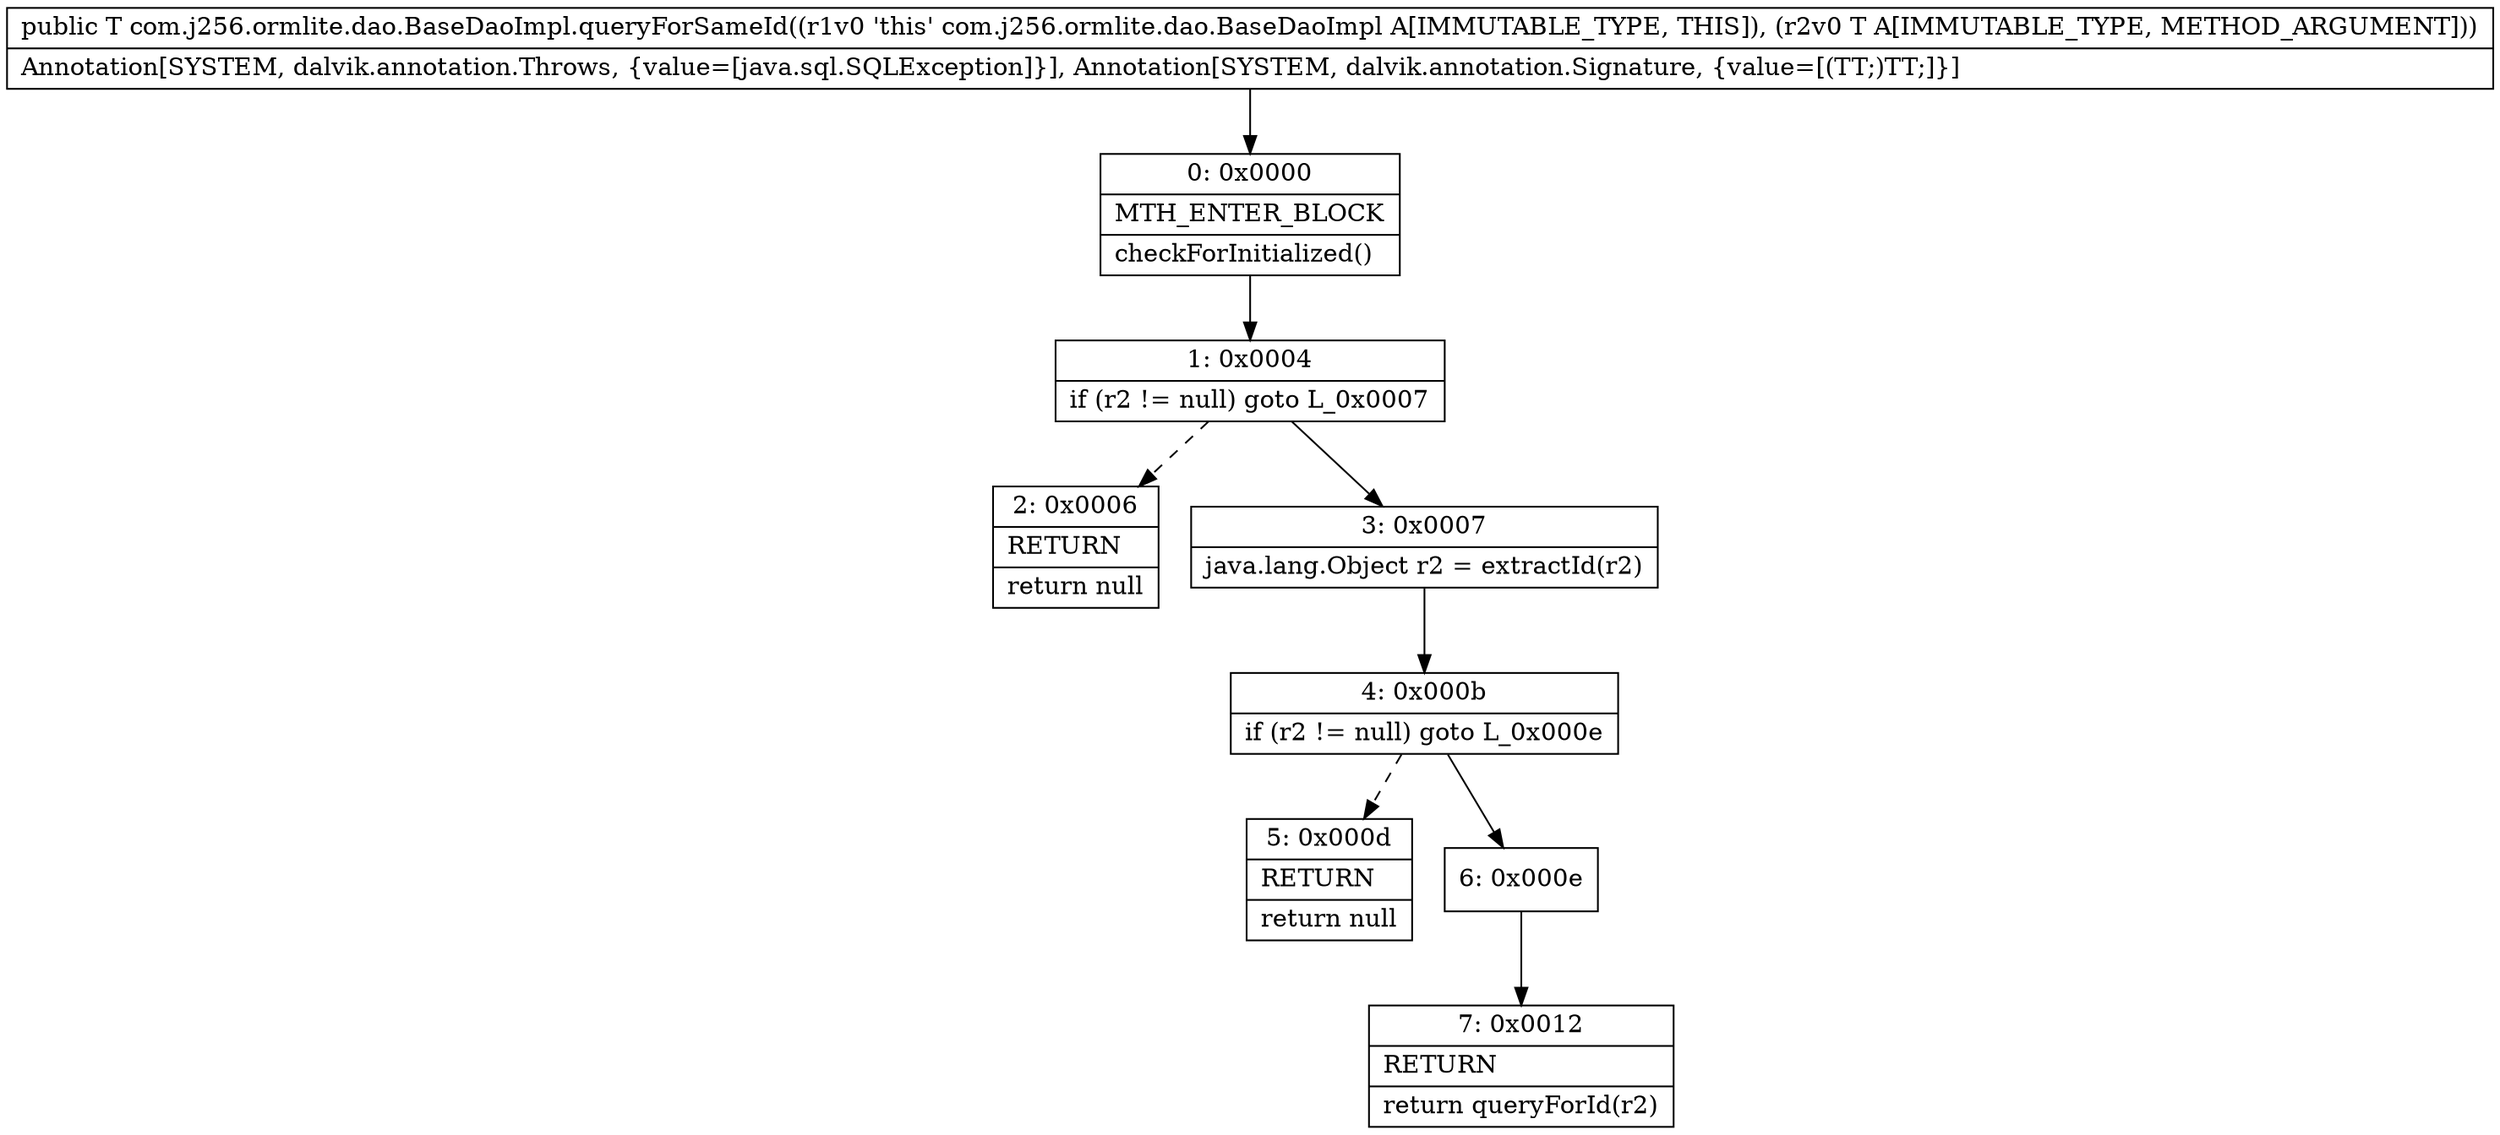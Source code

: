 digraph "CFG forcom.j256.ormlite.dao.BaseDaoImpl.queryForSameId(Ljava\/lang\/Object;)Ljava\/lang\/Object;" {
Node_0 [shape=record,label="{0\:\ 0x0000|MTH_ENTER_BLOCK\l|checkForInitialized()\l}"];
Node_1 [shape=record,label="{1\:\ 0x0004|if (r2 != null) goto L_0x0007\l}"];
Node_2 [shape=record,label="{2\:\ 0x0006|RETURN\l|return null\l}"];
Node_3 [shape=record,label="{3\:\ 0x0007|java.lang.Object r2 = extractId(r2)\l}"];
Node_4 [shape=record,label="{4\:\ 0x000b|if (r2 != null) goto L_0x000e\l}"];
Node_5 [shape=record,label="{5\:\ 0x000d|RETURN\l|return null\l}"];
Node_6 [shape=record,label="{6\:\ 0x000e}"];
Node_7 [shape=record,label="{7\:\ 0x0012|RETURN\l|return queryForId(r2)\l}"];
MethodNode[shape=record,label="{public T com.j256.ormlite.dao.BaseDaoImpl.queryForSameId((r1v0 'this' com.j256.ormlite.dao.BaseDaoImpl A[IMMUTABLE_TYPE, THIS]), (r2v0 T A[IMMUTABLE_TYPE, METHOD_ARGUMENT]))  | Annotation[SYSTEM, dalvik.annotation.Throws, \{value=[java.sql.SQLException]\}], Annotation[SYSTEM, dalvik.annotation.Signature, \{value=[(TT;)TT;]\}]\l}"];
MethodNode -> Node_0;
Node_0 -> Node_1;
Node_1 -> Node_2[style=dashed];
Node_1 -> Node_3;
Node_3 -> Node_4;
Node_4 -> Node_5[style=dashed];
Node_4 -> Node_6;
Node_6 -> Node_7;
}


